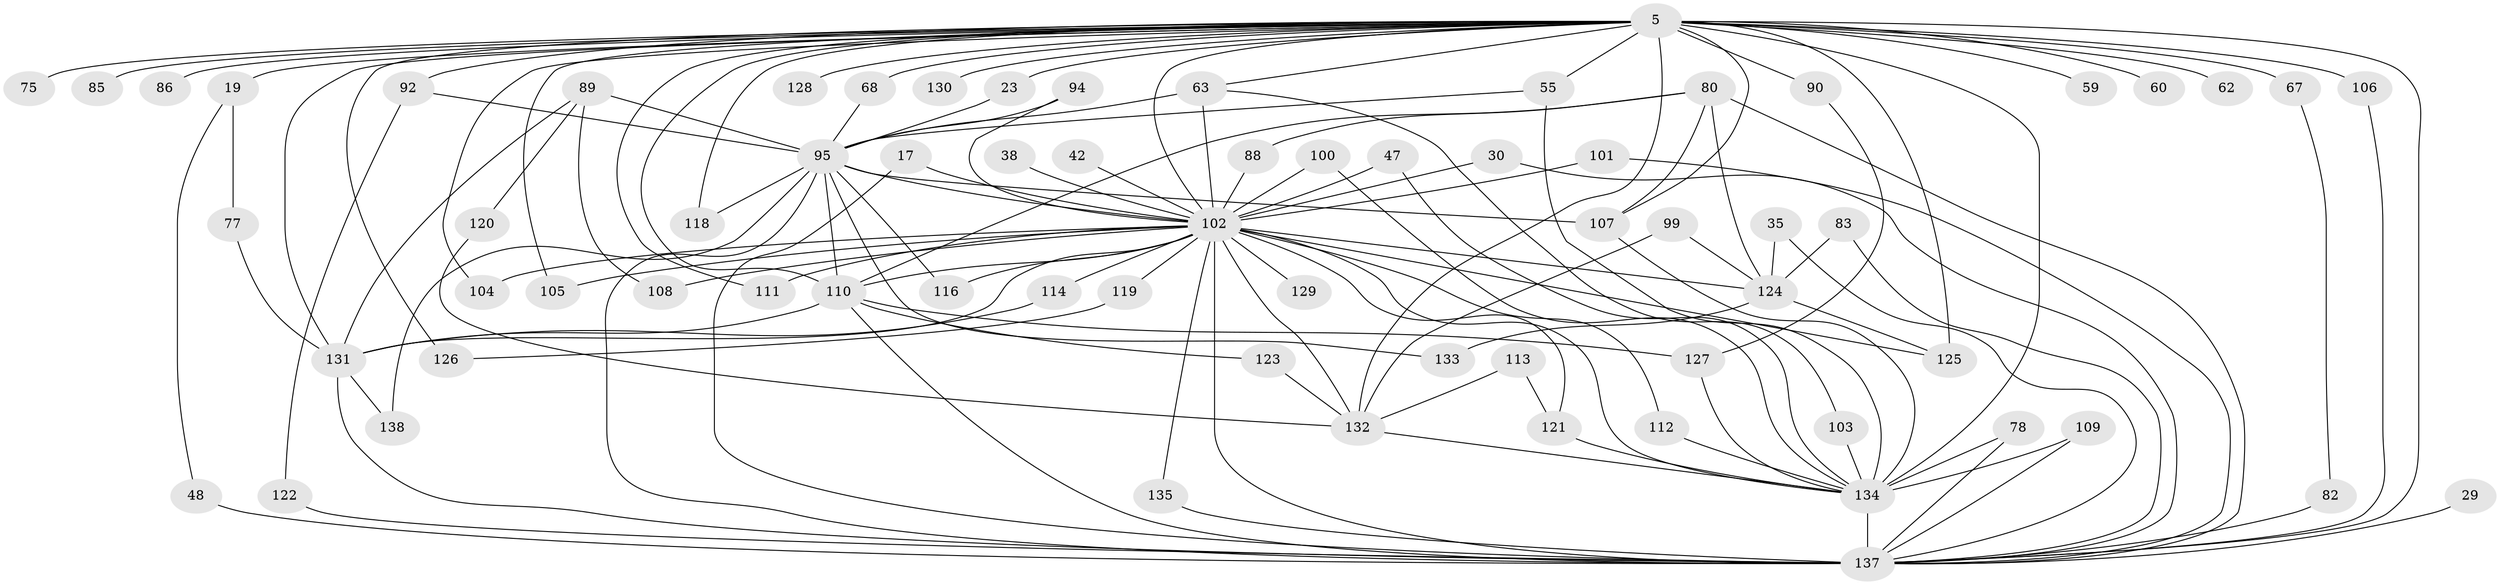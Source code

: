 // original degree distribution, {28: 0.014492753623188406, 24: 0.014492753623188406, 23: 0.007246376811594203, 22: 0.007246376811594203, 20: 0.007246376811594203, 30: 0.007246376811594203, 19: 0.007246376811594203, 15: 0.007246376811594203, 5: 0.050724637681159424, 17: 0.007246376811594203, 4: 0.13043478260869565, 2: 0.5579710144927537, 3: 0.15217391304347827, 7: 0.014492753623188406, 6: 0.007246376811594203, 8: 0.007246376811594203}
// Generated by graph-tools (version 1.1) at 2025/45/03/09/25 04:45:02]
// undirected, 69 vertices, 131 edges
graph export_dot {
graph [start="1"]
  node [color=gray90,style=filled];
  5 [super="+4+3"];
  17;
  19;
  23;
  29;
  30;
  35;
  38;
  42;
  47;
  48;
  55 [super="+53"];
  59;
  60;
  62;
  63 [super="+43"];
  67;
  68;
  75;
  77;
  78;
  80 [super="+34"];
  82;
  83;
  85;
  86;
  88;
  89;
  90;
  92 [super="+66"];
  94;
  95 [super="+70+58"];
  99;
  100;
  101;
  102 [super="+93+37+8"];
  103;
  104;
  105 [super="+73"];
  106 [super="+46+79"];
  107 [super="+72+87"];
  108;
  109;
  110 [super="+21+44+96"];
  111;
  112;
  113;
  114;
  116;
  118;
  119;
  120;
  121 [super="+18+54"];
  122 [super="+117"];
  123;
  124 [super="+26+76"];
  125 [super="+51+28"];
  126;
  127 [super="+84"];
  128;
  129;
  130;
  131 [super="+39+57+74+45+81"];
  132 [super="+49+115"];
  133;
  134 [super="+97+61"];
  135 [super="+64+52"];
  137 [super="+25+50+136+69"];
  138;
  5 -- 19 [weight=2];
  5 -- 59 [weight=2];
  5 -- 67 [weight=2];
  5 -- 85 [weight=2];
  5 -- 90 [weight=2];
  5 -- 104;
  5 -- 128 [weight=2];
  5 -- 137 [weight=11];
  5 -- 86 [weight=2];
  5 -- 23;
  5 -- 105 [weight=2];
  5 -- 107;
  5 -- 111;
  5 -- 118;
  5 -- 60 [weight=2];
  5 -- 130;
  5 -- 132 [weight=6];
  5 -- 68;
  5 -- 75 [weight=2];
  5 -- 92;
  5 -- 106 [weight=3];
  5 -- 125 [weight=4];
  5 -- 126;
  5 -- 62 [weight=2];
  5 -- 63;
  5 -- 110;
  5 -- 131 [weight=4];
  5 -- 55;
  5 -- 102 [weight=9];
  5 -- 134 [weight=11];
  17 -- 137;
  17 -- 102;
  19 -- 48;
  19 -- 77;
  23 -- 95;
  29 -- 137;
  30 -- 137;
  30 -- 102;
  35 -- 124;
  35 -- 137;
  38 -- 102 [weight=2];
  42 -- 102;
  47 -- 102;
  47 -- 134;
  48 -- 137;
  55 -- 95;
  55 -- 134;
  63 -- 95 [weight=2];
  63 -- 103;
  63 -- 102;
  67 -- 82;
  68 -- 95;
  77 -- 131;
  78 -- 137;
  78 -- 134;
  80 -- 88;
  80 -- 124;
  80 -- 110;
  80 -- 137 [weight=2];
  80 -- 107;
  82 -- 137;
  83 -- 124;
  83 -- 137;
  88 -- 102;
  89 -- 108;
  89 -- 120;
  89 -- 131;
  89 -- 95;
  90 -- 127;
  92 -- 95 [weight=2];
  92 -- 122;
  94 -- 95;
  94 -- 102;
  95 -- 116;
  95 -- 133;
  95 -- 118;
  95 -- 138;
  95 -- 137 [weight=6];
  95 -- 102;
  95 -- 110 [weight=2];
  95 -- 107;
  99 -- 124;
  99 -- 132;
  100 -- 102;
  100 -- 134;
  101 -- 137;
  101 -- 102;
  102 -- 137 [weight=7];
  102 -- 129;
  102 -- 132;
  102 -- 134 [weight=6];
  102 -- 135;
  102 -- 104;
  102 -- 105;
  102 -- 108;
  102 -- 110 [weight=4];
  102 -- 111;
  102 -- 112;
  102 -- 114;
  102 -- 116;
  102 -- 119 [weight=2];
  102 -- 121 [weight=2];
  102 -- 124 [weight=5];
  102 -- 125;
  102 -- 131;
  103 -- 134;
  106 -- 137;
  107 -- 134;
  109 -- 137;
  109 -- 134;
  110 -- 137;
  110 -- 123;
  110 -- 127;
  110 -- 131;
  112 -- 134;
  113 -- 121;
  113 -- 132;
  114 -- 131;
  119 -- 126;
  120 -- 132;
  121 -- 134 [weight=2];
  122 -- 137 [weight=2];
  123 -- 132;
  124 -- 133;
  124 -- 125;
  127 -- 134;
  131 -- 137 [weight=2];
  131 -- 138;
  132 -- 134;
  134 -- 137 [weight=4];
  135 -- 137 [weight=3];
}
